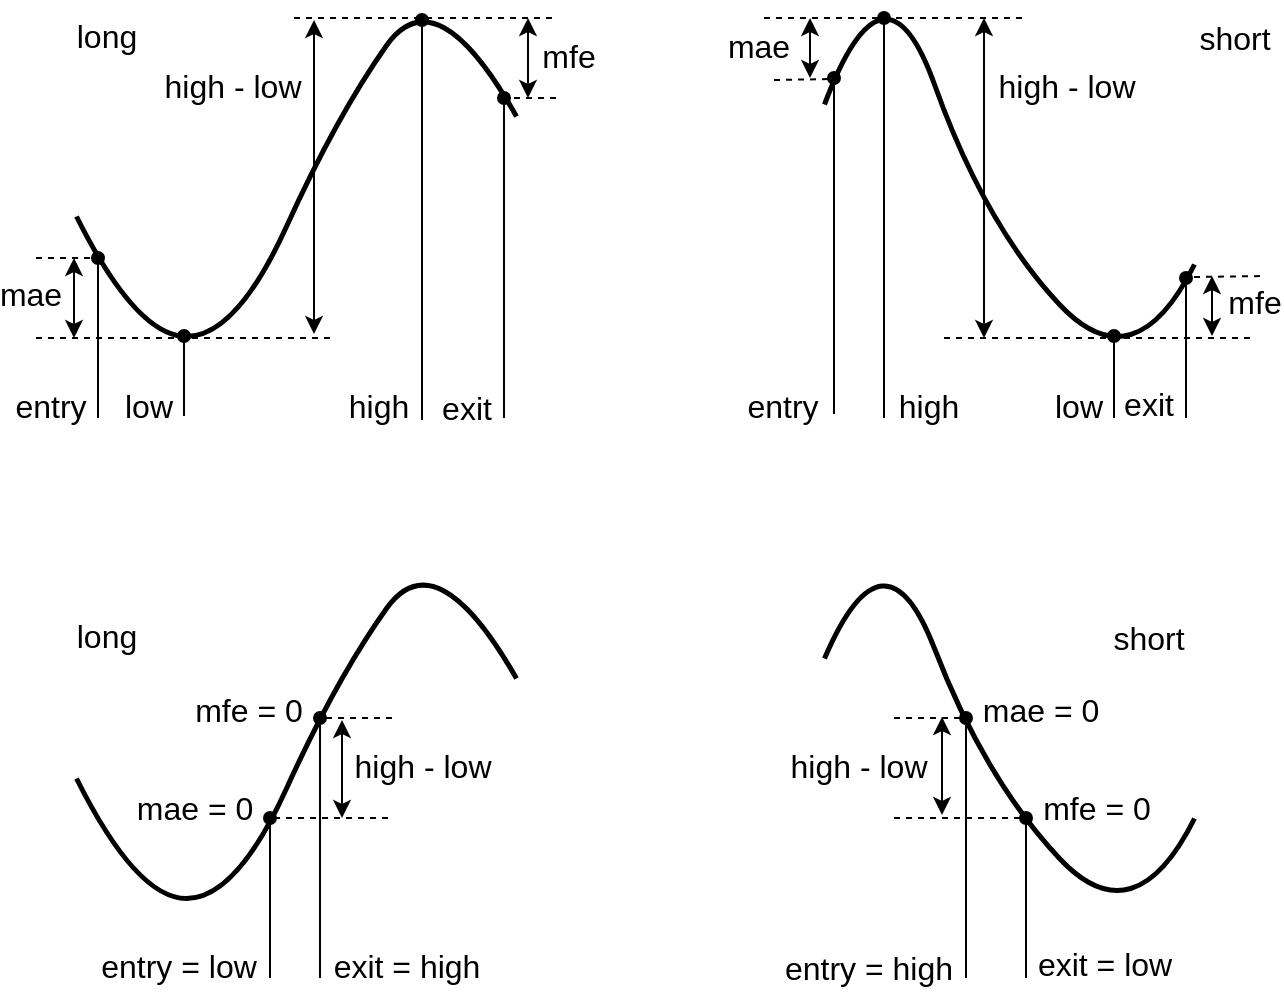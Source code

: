 <mxfile>
    <diagram id="4-fxjBae4DvhTqNLcD87" name="Page-1">
        <mxGraphModel dx="803" dy="686" grid="1" gridSize="10" guides="1" tooltips="1" connect="1" arrows="1" fold="1" page="1" pageScale="1" pageWidth="850" pageHeight="1100" math="0" shadow="0">
            <root>
                <mxCell id="0"/>
                <mxCell id="1" parent="0"/>
                <mxCell id="yWu-QqE_9fxJdwMeZyQt-3" value="" style="endArrow=none;html=1;strokeWidth=2.5;curved=1;endFill=0;shadow=0;sketch=0;" parent="1" edge="1">
                    <mxGeometry width="50" height="50" relative="1" as="geometry">
                        <mxPoint x="81" y="139" as="sourcePoint"/>
                        <mxPoint x="301" y="89" as="targetPoint"/>
                        <Array as="points">
                            <mxPoint x="111" y="199"/>
                            <mxPoint x="161" y="199"/>
                            <mxPoint x="211" y="89"/>
                            <mxPoint x="261" y="18"/>
                        </Array>
                    </mxGeometry>
                </mxCell>
                <mxCell id="yWu-QqE_9fxJdwMeZyQt-4" value="" style="endArrow=none;html=1;shadow=0;strokeWidth=1;dashed=1;" parent="1" edge="1">
                    <mxGeometry width="50" height="50" relative="1" as="geometry">
                        <mxPoint x="61" y="200" as="sourcePoint"/>
                        <mxPoint x="210" y="200" as="targetPoint"/>
                    </mxGeometry>
                </mxCell>
                <mxCell id="yWu-QqE_9fxJdwMeZyQt-5" value="" style="endArrow=none;html=1;shadow=0;strokeWidth=1;dashed=1;" parent="1" edge="1">
                    <mxGeometry width="50" height="50" relative="1" as="geometry">
                        <mxPoint x="190" y="40" as="sourcePoint"/>
                        <mxPoint x="321" y="40" as="targetPoint"/>
                    </mxGeometry>
                </mxCell>
                <mxCell id="yWu-QqE_9fxJdwMeZyQt-9" value="" style="endArrow=none;html=1;shadow=0;strokeWidth=1;dashed=1;" parent="1" edge="1">
                    <mxGeometry width="50" height="50" relative="1" as="geometry">
                        <mxPoint x="61" y="160" as="sourcePoint"/>
                        <mxPoint x="91" y="160" as="targetPoint"/>
                    </mxGeometry>
                </mxCell>
                <mxCell id="yWu-QqE_9fxJdwMeZyQt-10" value="" style="endArrow=none;html=1;shadow=0;strokeWidth=1;dashed=1;" parent="1" edge="1">
                    <mxGeometry width="50" height="50" relative="1" as="geometry">
                        <mxPoint x="300" y="80" as="sourcePoint"/>
                        <mxPoint x="321" y="80" as="targetPoint"/>
                    </mxGeometry>
                </mxCell>
                <mxCell id="yWu-QqE_9fxJdwMeZyQt-11" value="" style="endArrow=classic;startArrow=classic;html=1;shadow=0;strokeWidth=1;" parent="1" edge="1">
                    <mxGeometry width="50" height="50" relative="1" as="geometry">
                        <mxPoint x="307" y="80" as="sourcePoint"/>
                        <mxPoint x="307" y="40" as="targetPoint"/>
                    </mxGeometry>
                </mxCell>
                <mxCell id="yWu-QqE_9fxJdwMeZyQt-12" value="" style="endArrow=classic;startArrow=classic;html=1;shadow=0;strokeWidth=1;" parent="1" edge="1">
                    <mxGeometry width="50" height="50" relative="1" as="geometry">
                        <mxPoint x="80" y="200" as="sourcePoint"/>
                        <mxPoint x="80" y="160" as="targetPoint"/>
                    </mxGeometry>
                </mxCell>
                <mxCell id="yWu-QqE_9fxJdwMeZyQt-13" value="" style="endArrow=classic;startArrow=classic;html=1;shadow=0;strokeWidth=1;" parent="1" edge="1">
                    <mxGeometry width="50" height="50" relative="1" as="geometry">
                        <mxPoint x="200" y="198" as="sourcePoint"/>
                        <mxPoint x="200" y="41" as="targetPoint"/>
                    </mxGeometry>
                </mxCell>
                <mxCell id="yWu-QqE_9fxJdwMeZyQt-14" value="" style="endArrow=oval;html=1;shadow=0;strokeWidth=1;endFill=1;" parent="1" edge="1">
                    <mxGeometry width="50" height="50" relative="1" as="geometry">
                        <mxPoint x="254" y="241" as="sourcePoint"/>
                        <mxPoint x="254" y="41" as="targetPoint"/>
                    </mxGeometry>
                </mxCell>
                <mxCell id="yWu-QqE_9fxJdwMeZyQt-15" value="" style="endArrow=oval;html=1;shadow=0;strokeWidth=1;endFill=1;" parent="1" edge="1">
                    <mxGeometry width="50" height="50" relative="1" as="geometry">
                        <mxPoint x="135" y="239" as="sourcePoint"/>
                        <mxPoint x="135" y="199" as="targetPoint"/>
                    </mxGeometry>
                </mxCell>
                <mxCell id="yWu-QqE_9fxJdwMeZyQt-17" value="" style="endArrow=oval;html=1;shadow=0;strokeWidth=1;endFill=1;" parent="1" edge="1">
                    <mxGeometry width="50" height="50" relative="1" as="geometry">
                        <mxPoint x="295" y="240" as="sourcePoint"/>
                        <mxPoint x="295" y="80" as="targetPoint"/>
                    </mxGeometry>
                </mxCell>
                <mxCell id="yWu-QqE_9fxJdwMeZyQt-18" value="" style="endArrow=oval;html=1;shadow=0;strokeWidth=1;endFill=1;" parent="1" edge="1">
                    <mxGeometry width="50" height="50" relative="1" as="geometry">
                        <mxPoint x="92" y="240" as="sourcePoint"/>
                        <mxPoint x="92" y="160" as="targetPoint"/>
                    </mxGeometry>
                </mxCell>
                <mxCell id="yWu-QqE_9fxJdwMeZyQt-19" value="" style="endArrow=none;html=1;strokeWidth=2.5;curved=1;endFill=0;shadow=0;sketch=0;" parent="1" edge="1">
                    <mxGeometry width="50" height="50" relative="1" as="geometry">
                        <mxPoint x="81" y="420" as="sourcePoint"/>
                        <mxPoint x="301" y="370" as="targetPoint"/>
                        <Array as="points">
                            <mxPoint x="111" y="480"/>
                            <mxPoint x="161" y="480"/>
                            <mxPoint x="211" y="370"/>
                            <mxPoint x="261" y="300"/>
                        </Array>
                    </mxGeometry>
                </mxCell>
                <mxCell id="yWu-QqE_9fxJdwMeZyQt-20" value="" style="endArrow=oval;html=1;shadow=0;strokeWidth=1;endFill=1;" parent="1" edge="1">
                    <mxGeometry width="50" height="50" relative="1" as="geometry">
                        <mxPoint x="203" y="520" as="sourcePoint"/>
                        <mxPoint x="203" y="390" as="targetPoint"/>
                    </mxGeometry>
                </mxCell>
                <mxCell id="yWu-QqE_9fxJdwMeZyQt-21" value="" style="endArrow=oval;html=1;shadow=0;strokeWidth=1;endFill=1;" parent="1" edge="1">
                    <mxGeometry width="50" height="50" relative="1" as="geometry">
                        <mxPoint x="178" y="520" as="sourcePoint"/>
                        <mxPoint x="178" y="440" as="targetPoint"/>
                    </mxGeometry>
                </mxCell>
                <mxCell id="yWu-QqE_9fxJdwMeZyQt-22" value="" style="endArrow=none;html=1;shadow=0;strokeWidth=1;dashed=1;" parent="1" edge="1">
                    <mxGeometry width="50" height="50" relative="1" as="geometry">
                        <mxPoint x="180" y="440" as="sourcePoint"/>
                        <mxPoint x="240" y="440" as="targetPoint"/>
                    </mxGeometry>
                </mxCell>
                <mxCell id="yWu-QqE_9fxJdwMeZyQt-44" value="entry = low" style="edgeLabel;html=1;align=center;verticalAlign=middle;resizable=0;points=[];fontFamily=Helvetica;fontSize=16;" parent="yWu-QqE_9fxJdwMeZyQt-22" vertex="1" connectable="0">
                    <mxGeometry x="-0.75" relative="1" as="geometry">
                        <mxPoint x="-56" y="74" as="offset"/>
                    </mxGeometry>
                </mxCell>
                <mxCell id="yWu-QqE_9fxJdwMeZyQt-23" value="" style="endArrow=none;html=1;shadow=0;strokeWidth=1;dashed=1;" parent="1" edge="1">
                    <mxGeometry width="50" height="50" relative="1" as="geometry">
                        <mxPoint x="200" y="390" as="sourcePoint"/>
                        <mxPoint x="240" y="390" as="targetPoint"/>
                    </mxGeometry>
                </mxCell>
                <mxCell id="yWu-QqE_9fxJdwMeZyQt-27" value="" style="endArrow=none;html=1;strokeWidth=2.5;curved=1;endFill=0;shadow=0;sketch=0;" parent="1" edge="1">
                    <mxGeometry width="50" height="50" relative="1" as="geometry">
                        <mxPoint x="455" y="83" as="sourcePoint"/>
                        <mxPoint x="640" y="163" as="targetPoint"/>
                        <Array as="points">
                            <mxPoint x="485" y="3"/>
                            <mxPoint x="535" y="143"/>
                            <mxPoint x="610" y="223"/>
                            <mxPoint x="640" y="163"/>
                        </Array>
                    </mxGeometry>
                </mxCell>
                <mxCell id="yWu-QqE_9fxJdwMeZyQt-28" value="" style="endArrow=none;html=1;strokeWidth=2.5;curved=1;endFill=0;shadow=0;sketch=0;" parent="1" edge="1">
                    <mxGeometry width="50" height="50" relative="1" as="geometry">
                        <mxPoint x="455" y="360" as="sourcePoint"/>
                        <mxPoint x="640" y="440" as="targetPoint"/>
                        <Array as="points">
                            <mxPoint x="485" y="290"/>
                            <mxPoint x="535" y="420"/>
                            <mxPoint x="610" y="500"/>
                            <mxPoint x="640" y="440"/>
                        </Array>
                    </mxGeometry>
                </mxCell>
                <mxCell id="yWu-QqE_9fxJdwMeZyQt-29" value="" style="endArrow=none;html=1;shadow=0;strokeWidth=1;dashed=1;" parent="1" edge="1">
                    <mxGeometry width="50" height="50" relative="1" as="geometry">
                        <mxPoint x="425" y="40" as="sourcePoint"/>
                        <mxPoint x="555" y="40" as="targetPoint"/>
                    </mxGeometry>
                </mxCell>
                <mxCell id="yWu-QqE_9fxJdwMeZyQt-30" value="" style="endArrow=none;html=1;shadow=0;strokeWidth=1;dashed=1;" parent="1" edge="1">
                    <mxGeometry width="50" height="50" relative="1" as="geometry">
                        <mxPoint x="515" y="200" as="sourcePoint"/>
                        <mxPoint x="670" y="200" as="targetPoint"/>
                    </mxGeometry>
                </mxCell>
                <mxCell id="yWu-QqE_9fxJdwMeZyQt-31" value="" style="endArrow=none;html=1;shadow=0;strokeWidth=1;dashed=1;" parent="1" edge="1">
                    <mxGeometry width="50" height="50" relative="1" as="geometry">
                        <mxPoint x="430" y="71" as="sourcePoint"/>
                        <mxPoint x="460" y="70.5" as="targetPoint"/>
                    </mxGeometry>
                </mxCell>
                <mxCell id="yWu-QqE_9fxJdwMeZyQt-32" value="" style="endArrow=none;html=1;shadow=0;strokeWidth=1;dashed=1;" parent="1" edge="1">
                    <mxGeometry width="50" height="50" relative="1" as="geometry">
                        <mxPoint x="640" y="169.5" as="sourcePoint"/>
                        <mxPoint x="675" y="169" as="targetPoint"/>
                    </mxGeometry>
                </mxCell>
                <mxCell id="yWu-QqE_9fxJdwMeZyQt-33" value="" style="endArrow=oval;html=1;shadow=0;strokeWidth=1;endFill=1;" parent="1" edge="1">
                    <mxGeometry width="50" height="50" relative="1" as="geometry">
                        <mxPoint x="600" y="240" as="sourcePoint"/>
                        <mxPoint x="600" y="199" as="targetPoint"/>
                    </mxGeometry>
                </mxCell>
                <mxCell id="yWu-QqE_9fxJdwMeZyQt-34" value="" style="endArrow=oval;html=1;shadow=0;strokeWidth=1;endFill=1;" parent="1" edge="1">
                    <mxGeometry width="50" height="50" relative="1" as="geometry">
                        <mxPoint x="485" y="240" as="sourcePoint"/>
                        <mxPoint x="485" y="40" as="targetPoint"/>
                    </mxGeometry>
                </mxCell>
                <mxCell id="yWu-QqE_9fxJdwMeZyQt-35" value="" style="endArrow=oval;html=1;shadow=0;strokeWidth=1;endFill=1;" parent="1" edge="1">
                    <mxGeometry width="50" height="50" relative="1" as="geometry">
                        <mxPoint x="460" y="238" as="sourcePoint"/>
                        <mxPoint x="460" y="70" as="targetPoint"/>
                    </mxGeometry>
                </mxCell>
                <mxCell id="yWu-QqE_9fxJdwMeZyQt-36" value="" style="endArrow=classic;startArrow=classic;html=1;shadow=0;strokeWidth=1;" parent="1" edge="1">
                    <mxGeometry width="50" height="50" relative="1" as="geometry">
                        <mxPoint x="448" y="70" as="sourcePoint"/>
                        <mxPoint x="448" y="40" as="targetPoint"/>
                    </mxGeometry>
                </mxCell>
                <mxCell id="yWu-QqE_9fxJdwMeZyQt-37" value="" style="endArrow=classic;startArrow=classic;html=1;shadow=0;strokeWidth=1;" parent="1" edge="1">
                    <mxGeometry width="50" height="50" relative="1" as="geometry">
                        <mxPoint x="649" y="199" as="sourcePoint"/>
                        <mxPoint x="649" y="169" as="targetPoint"/>
                    </mxGeometry>
                </mxCell>
                <mxCell id="yWu-QqE_9fxJdwMeZyQt-38" value="" style="endArrow=oval;html=1;shadow=0;strokeWidth=1;endFill=1;" parent="1" edge="1">
                    <mxGeometry width="50" height="50" relative="1" as="geometry">
                        <mxPoint x="636" y="240" as="sourcePoint"/>
                        <mxPoint x="636" y="170" as="targetPoint"/>
                    </mxGeometry>
                </mxCell>
                <mxCell id="yWu-QqE_9fxJdwMeZyQt-39" value="" style="endArrow=classic;startArrow=classic;html=1;shadow=0;strokeWidth=1;" parent="1" edge="1">
                    <mxGeometry width="50" height="50" relative="1" as="geometry">
                        <mxPoint x="535" y="200" as="sourcePoint"/>
                        <mxPoint x="535" y="40" as="targetPoint"/>
                    </mxGeometry>
                </mxCell>
                <mxCell id="yWu-QqE_9fxJdwMeZyQt-40" value="" style="endArrow=none;html=1;shadow=0;strokeWidth=1;dashed=1;" parent="1" edge="1">
                    <mxGeometry width="50" height="50" relative="1" as="geometry">
                        <mxPoint x="490" y="390" as="sourcePoint"/>
                        <mxPoint x="526" y="390" as="targetPoint"/>
                    </mxGeometry>
                </mxCell>
                <mxCell id="yWu-QqE_9fxJdwMeZyQt-41" value="" style="endArrow=none;html=1;shadow=0;strokeWidth=1;dashed=1;" parent="1" edge="1">
                    <mxGeometry width="50" height="50" relative="1" as="geometry">
                        <mxPoint x="490" y="440" as="sourcePoint"/>
                        <mxPoint x="556" y="440" as="targetPoint"/>
                    </mxGeometry>
                </mxCell>
                <mxCell id="yWu-QqE_9fxJdwMeZyQt-42" value="" style="endArrow=oval;html=1;shadow=0;strokeWidth=1;endFill=1;" parent="1" edge="1">
                    <mxGeometry width="50" height="50" relative="1" as="geometry">
                        <mxPoint x="556" y="520" as="sourcePoint"/>
                        <mxPoint x="556" y="440" as="targetPoint"/>
                    </mxGeometry>
                </mxCell>
                <mxCell id="yWu-QqE_9fxJdwMeZyQt-43" value="" style="endArrow=oval;html=1;shadow=0;strokeWidth=1;endFill=1;" parent="1" edge="1">
                    <mxGeometry width="50" height="50" relative="1" as="geometry">
                        <mxPoint x="526" y="520" as="sourcePoint"/>
                        <mxPoint x="526" y="390" as="targetPoint"/>
                    </mxGeometry>
                </mxCell>
                <mxCell id="yWu-QqE_9fxJdwMeZyQt-45" value="entry = high" style="edgeLabel;html=1;align=center;verticalAlign=middle;resizable=0;points=[];fontFamily=Helvetica;fontSize=16;" parent="1" vertex="1" connectable="0">
                    <mxGeometry x="477" y="515" as="geometry"/>
                </mxCell>
                <mxCell id="yWu-QqE_9fxJdwMeZyQt-47" value="entry" style="edgeLabel;html=1;align=center;verticalAlign=middle;resizable=0;points=[];fontFamily=Helvetica;fontSize=16;" parent="1" vertex="1" connectable="0">
                    <mxGeometry x="68" y="234" as="geometry"/>
                </mxCell>
                <mxCell id="yWu-QqE_9fxJdwMeZyQt-48" value="entry" style="edgeLabel;html=1;align=center;verticalAlign=middle;resizable=0;points=[];fontFamily=Helvetica;fontSize=16;" parent="1" vertex="1" connectable="0">
                    <mxGeometry x="434" y="234" as="geometry"/>
                </mxCell>
                <mxCell id="yWu-QqE_9fxJdwMeZyQt-49" value="exit" style="edgeLabel;html=1;align=center;verticalAlign=middle;resizable=0;points=[];fontFamily=Helvetica;fontSize=16;" parent="1" vertex="1" connectable="0">
                    <mxGeometry x="276" y="236" as="geometry">
                        <mxPoint y="-1" as="offset"/>
                    </mxGeometry>
                </mxCell>
                <mxCell id="yWu-QqE_9fxJdwMeZyQt-50" value="exit" style="edgeLabel;html=1;align=center;verticalAlign=middle;resizable=0;points=[];fontFamily=Helvetica;fontSize=16;" parent="1" vertex="1" connectable="0">
                    <mxGeometry x="617" y="234" as="geometry">
                        <mxPoint y="-1" as="offset"/>
                    </mxGeometry>
                </mxCell>
                <mxCell id="yWu-QqE_9fxJdwMeZyQt-51" value="exit = high" style="edgeLabel;html=1;align=center;verticalAlign=middle;resizable=0;points=[];fontFamily=Helvetica;fontSize=16;" parent="1" vertex="1" connectable="0">
                    <mxGeometry x="246" y="515" as="geometry">
                        <mxPoint y="-1" as="offset"/>
                    </mxGeometry>
                </mxCell>
                <mxCell id="yWu-QqE_9fxJdwMeZyQt-52" value="exit = low" style="edgeLabel;html=1;align=center;verticalAlign=middle;resizable=0;points=[];fontFamily=Helvetica;fontSize=16;" parent="1" vertex="1" connectable="0">
                    <mxGeometry x="595" y="515" as="geometry">
                        <mxPoint y="-2" as="offset"/>
                    </mxGeometry>
                </mxCell>
                <mxCell id="yWu-QqE_9fxJdwMeZyQt-53" value="low" style="edgeLabel;html=1;align=center;verticalAlign=middle;resizable=0;points=[];fontFamily=Helvetica;fontSize=16;" parent="1" vertex="1" connectable="0">
                    <mxGeometry x="119" y="231" as="geometry">
                        <mxPoint x="-2" y="3" as="offset"/>
                    </mxGeometry>
                </mxCell>
                <mxCell id="yWu-QqE_9fxJdwMeZyQt-54" value="low" style="edgeLabel;html=1;align=center;verticalAlign=middle;resizable=0;points=[];fontFamily=Helvetica;fontSize=16;" parent="1" vertex="1" connectable="0">
                    <mxGeometry x="584" y="231" as="geometry">
                        <mxPoint x="-2" y="3" as="offset"/>
                    </mxGeometry>
                </mxCell>
                <mxCell id="yWu-QqE_9fxJdwMeZyQt-55" value="high" style="edgeLabel;html=1;align=center;verticalAlign=middle;resizable=0;points=[];fontFamily=Helvetica;fontSize=16;" parent="1" vertex="1" connectable="0">
                    <mxGeometry x="232" y="234" as="geometry"/>
                </mxCell>
                <mxCell id="yWu-QqE_9fxJdwMeZyQt-56" value="high" style="edgeLabel;html=1;align=center;verticalAlign=middle;resizable=0;points=[];fontFamily=Helvetica;fontSize=16;" parent="1" vertex="1" connectable="0">
                    <mxGeometry x="507" y="234" as="geometry"/>
                </mxCell>
                <mxCell id="yWu-QqE_9fxJdwMeZyQt-57" value="mae" style="edgeLabel;html=1;align=center;verticalAlign=middle;resizable=0;points=[];fontFamily=Helvetica;fontSize=16;" parent="1" vertex="1" connectable="0">
                    <mxGeometry x="58" y="178" as="geometry"/>
                </mxCell>
                <mxCell id="yWu-QqE_9fxJdwMeZyQt-58" value="mfe" style="edgeLabel;html=1;align=center;verticalAlign=middle;resizable=0;points=[];fontFamily=Helvetica;fontSize=16;" parent="1" vertex="1" connectable="0">
                    <mxGeometry x="327" y="59" as="geometry"/>
                </mxCell>
                <mxCell id="yWu-QqE_9fxJdwMeZyQt-59" value="mae" style="edgeLabel;html=1;align=center;verticalAlign=middle;resizable=0;points=[];fontFamily=Helvetica;fontSize=16;" parent="1" vertex="1" connectable="0">
                    <mxGeometry x="422" y="54" as="geometry"/>
                </mxCell>
                <mxCell id="yWu-QqE_9fxJdwMeZyQt-60" value="mfe" style="edgeLabel;html=1;align=center;verticalAlign=middle;resizable=0;points=[];fontFamily=Helvetica;fontSize=16;" parent="1" vertex="1" connectable="0">
                    <mxGeometry x="670" y="182" as="geometry"/>
                </mxCell>
                <mxCell id="yWu-QqE_9fxJdwMeZyQt-61" value="high - low" style="edgeLabel;html=1;align=center;verticalAlign=middle;resizable=0;points=[];fontFamily=Helvetica;fontSize=16;" parent="1" vertex="1" connectable="0">
                    <mxGeometry x="159" y="74" as="geometry"/>
                </mxCell>
                <mxCell id="yWu-QqE_9fxJdwMeZyQt-62" value="high - low" style="edgeLabel;html=1;align=center;verticalAlign=middle;resizable=0;points=[];fontFamily=Helvetica;fontSize=16;" parent="1" vertex="1" connectable="0">
                    <mxGeometry x="576" y="74" as="geometry"/>
                </mxCell>
                <mxCell id="yWu-QqE_9fxJdwMeZyQt-63" value="mae = 0" style="edgeLabel;html=1;align=center;verticalAlign=middle;resizable=0;points=[];fontFamily=Helvetica;fontSize=16;" parent="1" vertex="1" connectable="0">
                    <mxGeometry x="140" y="435" as="geometry"/>
                </mxCell>
                <mxCell id="yWu-QqE_9fxJdwMeZyQt-64" value="mfe = 0" style="edgeLabel;html=1;align=center;verticalAlign=middle;resizable=0;points=[];fontFamily=Helvetica;fontSize=16;" parent="1" vertex="1" connectable="0">
                    <mxGeometry x="167" y="386" as="geometry"/>
                </mxCell>
                <mxCell id="yWu-QqE_9fxJdwMeZyQt-65" value="high - low" style="edgeLabel;html=1;align=center;verticalAlign=middle;resizable=0;points=[];fontFamily=Helvetica;fontSize=16;" parent="1" vertex="1" connectable="0">
                    <mxGeometry x="254" y="414" as="geometry"/>
                </mxCell>
                <mxCell id="yWu-QqE_9fxJdwMeZyQt-66" value="" style="endArrow=classic;startArrow=classic;html=1;shadow=0;strokeWidth=1;" parent="1" edge="1">
                    <mxGeometry width="50" height="50" relative="1" as="geometry">
                        <mxPoint x="214" y="440" as="sourcePoint"/>
                        <mxPoint x="214.0" y="391" as="targetPoint"/>
                    </mxGeometry>
                </mxCell>
                <mxCell id="yWu-QqE_9fxJdwMeZyQt-67" value="short" style="edgeLabel;html=1;align=center;verticalAlign=middle;resizable=0;points=[];fontFamily=Helvetica;fontSize=16;" parent="1" vertex="1" connectable="0">
                    <mxGeometry x="660" y="50" as="geometry"/>
                </mxCell>
                <mxCell id="yWu-QqE_9fxJdwMeZyQt-68" value="long" style="edgeLabel;html=1;align=center;verticalAlign=middle;resizable=0;points=[];fontFamily=Helvetica;fontSize=16;" parent="1" vertex="1" connectable="0">
                    <mxGeometry x="100" y="50" as="geometry">
                        <mxPoint x="-4" y="-1" as="offset"/>
                    </mxGeometry>
                </mxCell>
                <mxCell id="yWu-QqE_9fxJdwMeZyQt-69" value="long" style="edgeLabel;html=1;align=center;verticalAlign=middle;resizable=0;points=[];fontFamily=Helvetica;fontSize=16;" parent="1" vertex="1" connectable="0">
                    <mxGeometry x="100" y="350" as="geometry">
                        <mxPoint x="-4" y="-1" as="offset"/>
                    </mxGeometry>
                </mxCell>
                <mxCell id="yWu-QqE_9fxJdwMeZyQt-70" value="short" style="edgeLabel;html=1;align=center;verticalAlign=middle;resizable=0;points=[];fontFamily=Helvetica;fontSize=16;" parent="1" vertex="1" connectable="0">
                    <mxGeometry x="617" y="350" as="geometry"/>
                </mxCell>
                <mxCell id="yWu-QqE_9fxJdwMeZyQt-71" value="" style="endArrow=classic;startArrow=classic;html=1;shadow=0;strokeWidth=1;" parent="1" edge="1">
                    <mxGeometry width="50" height="50" relative="1" as="geometry">
                        <mxPoint x="514" y="438.5" as="sourcePoint"/>
                        <mxPoint x="514" y="389.5" as="targetPoint"/>
                    </mxGeometry>
                </mxCell>
                <mxCell id="yWu-QqE_9fxJdwMeZyQt-72" value="high - low" style="edgeLabel;html=1;align=center;verticalAlign=middle;resizable=0;points=[];fontFamily=Helvetica;fontSize=16;" parent="1" vertex="1" connectable="0">
                    <mxGeometry x="472" y="414" as="geometry"/>
                </mxCell>
                <mxCell id="yWu-QqE_9fxJdwMeZyQt-73" value="mae = 0" style="edgeLabel;html=1;align=center;verticalAlign=middle;resizable=0;points=[];fontFamily=Helvetica;fontSize=16;" parent="1" vertex="1" connectable="0">
                    <mxGeometry x="563" y="386" as="geometry"/>
                </mxCell>
                <mxCell id="yWu-QqE_9fxJdwMeZyQt-74" value="mfe = 0" style="edgeLabel;html=1;align=center;verticalAlign=middle;resizable=0;points=[];fontFamily=Helvetica;fontSize=16;" parent="1" vertex="1" connectable="0">
                    <mxGeometry x="591" y="435" as="geometry"/>
                </mxCell>
            </root>
        </mxGraphModel>
    </diagram>
</mxfile>